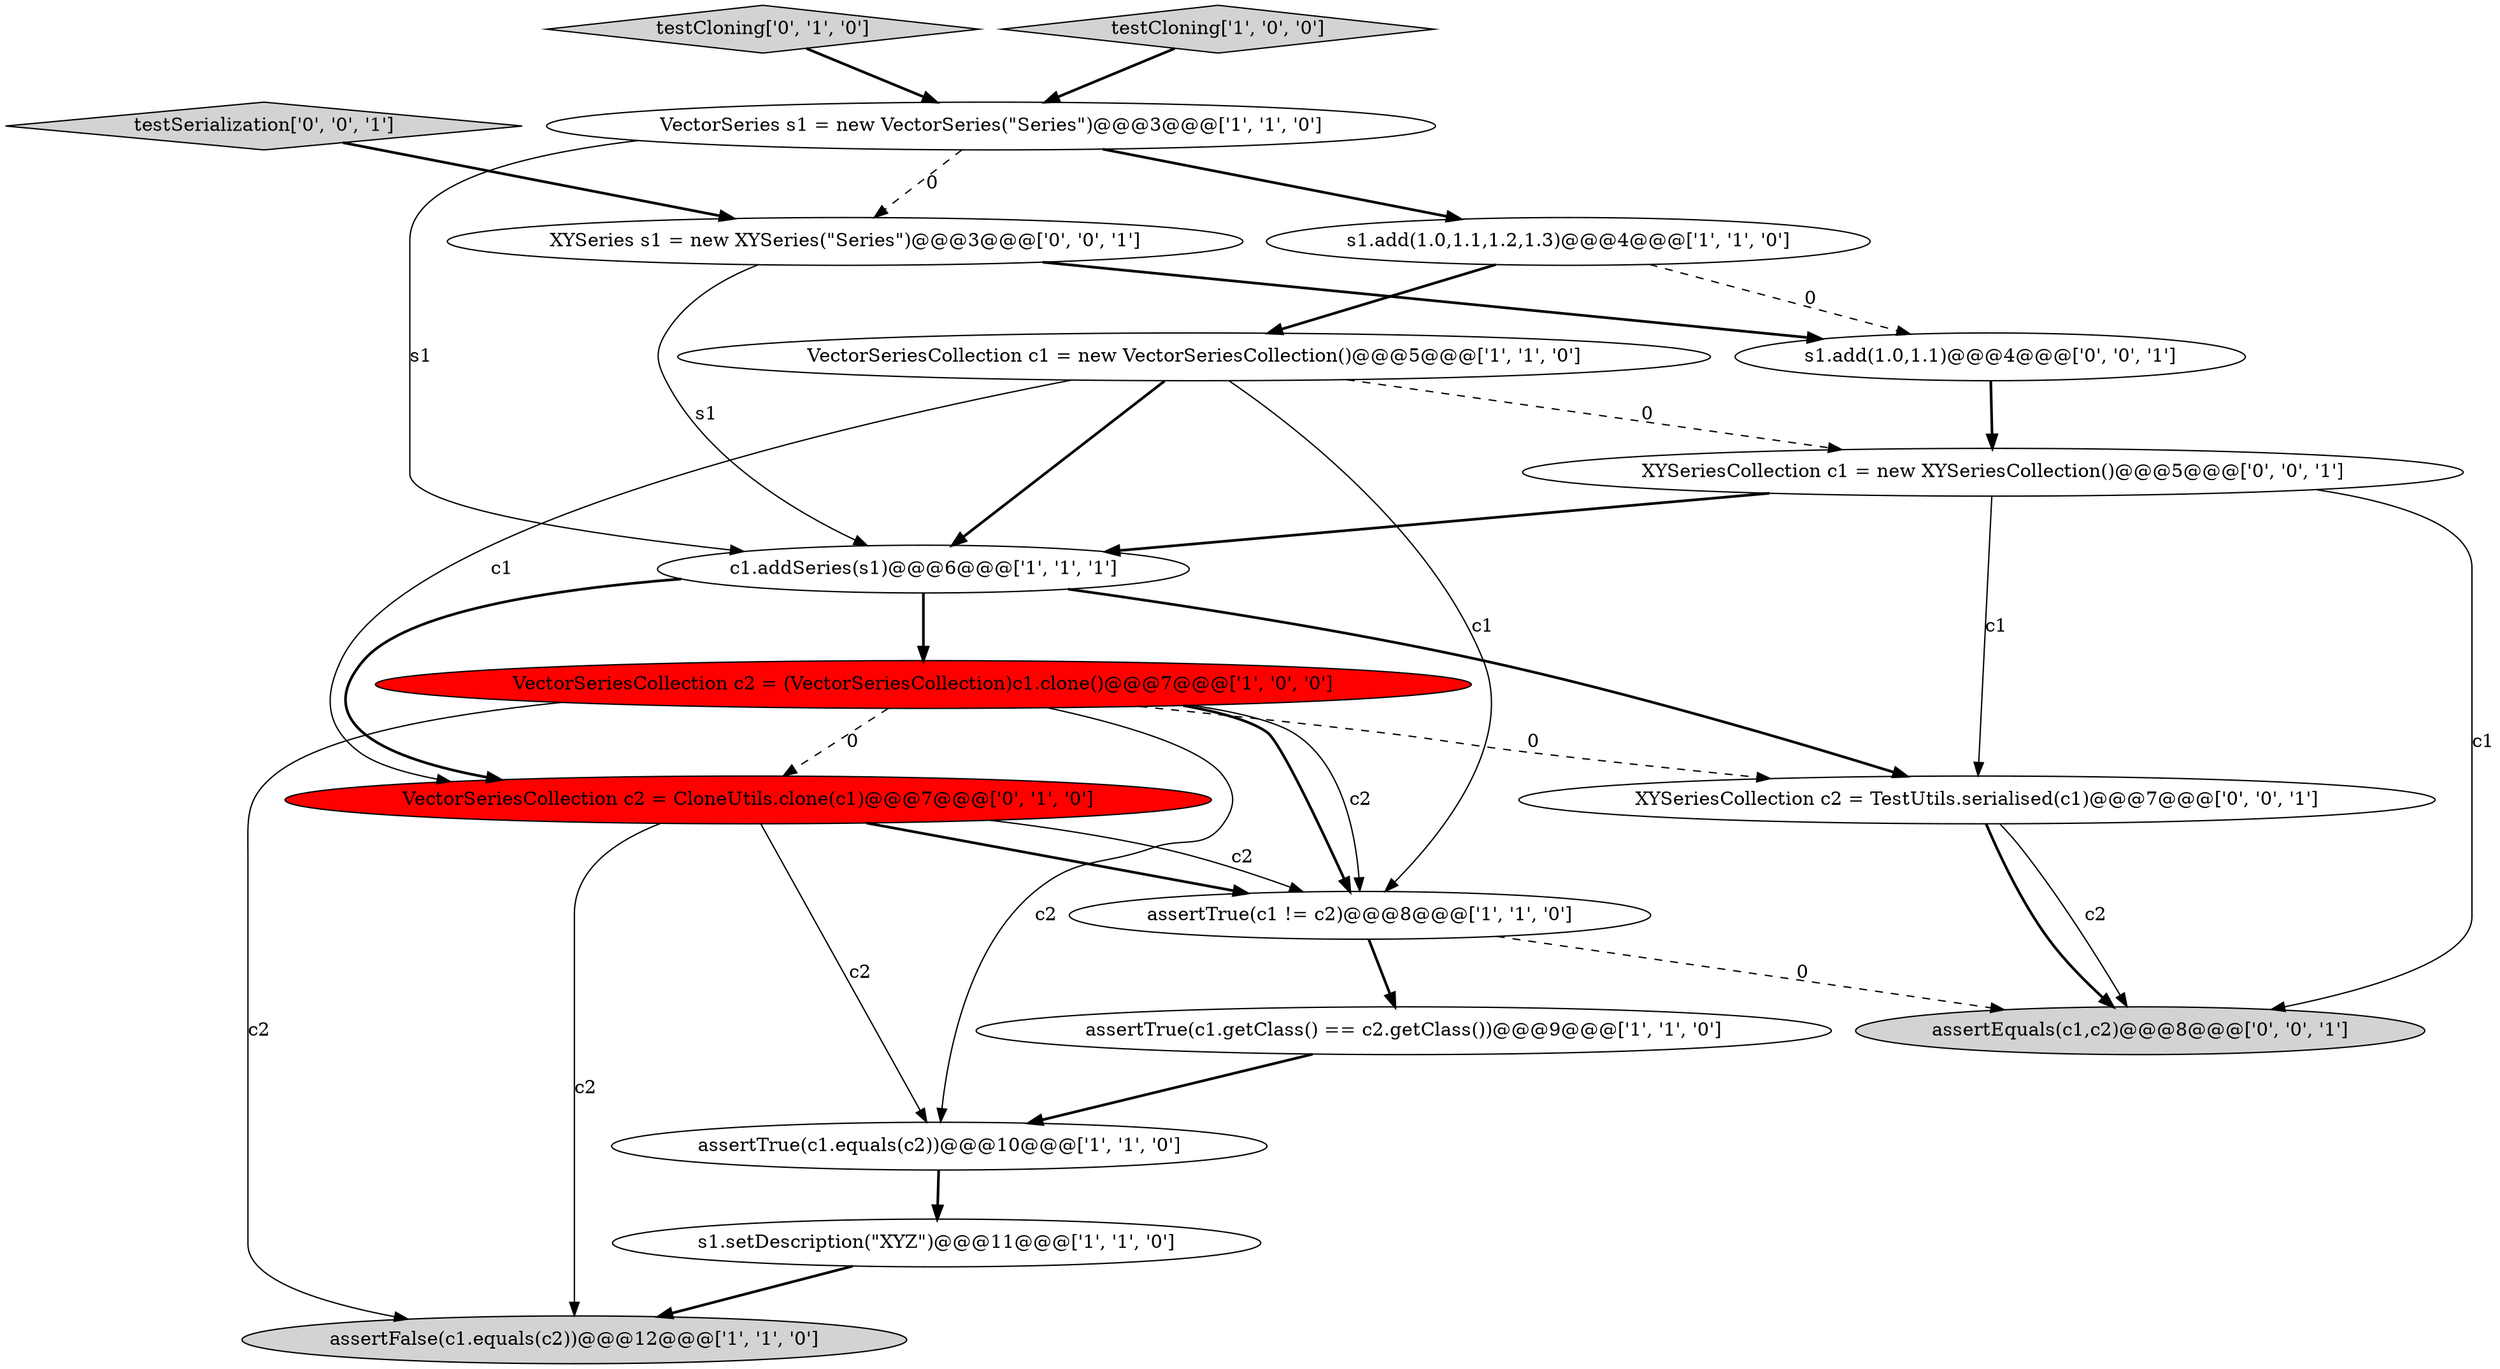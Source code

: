 digraph {
6 [style = filled, label = "assertTrue(c1.getClass() == c2.getClass())@@@9@@@['1', '1', '0']", fillcolor = white, shape = ellipse image = "AAA0AAABBB1BBB"];
12 [style = filled, label = "VectorSeriesCollection c2 = CloneUtils.clone(c1)@@@7@@@['0', '1', '0']", fillcolor = red, shape = ellipse image = "AAA1AAABBB2BBB"];
9 [style = filled, label = "VectorSeriesCollection c2 = (VectorSeriesCollection)c1.clone()@@@7@@@['1', '0', '0']", fillcolor = red, shape = ellipse image = "AAA1AAABBB1BBB"];
14 [style = filled, label = "s1.add(1.0,1.1)@@@4@@@['0', '0', '1']", fillcolor = white, shape = ellipse image = "AAA0AAABBB3BBB"];
0 [style = filled, label = "c1.addSeries(s1)@@@6@@@['1', '1', '1']", fillcolor = white, shape = ellipse image = "AAA0AAABBB1BBB"];
16 [style = filled, label = "XYSeriesCollection c1 = new XYSeriesCollection()@@@5@@@['0', '0', '1']", fillcolor = white, shape = ellipse image = "AAA0AAABBB3BBB"];
15 [style = filled, label = "testSerialization['0', '0', '1']", fillcolor = lightgray, shape = diamond image = "AAA0AAABBB3BBB"];
17 [style = filled, label = "assertEquals(c1,c2)@@@8@@@['0', '0', '1']", fillcolor = lightgray, shape = ellipse image = "AAA0AAABBB3BBB"];
4 [style = filled, label = "assertTrue(c1 != c2)@@@8@@@['1', '1', '0']", fillcolor = white, shape = ellipse image = "AAA0AAABBB1BBB"];
2 [style = filled, label = "VectorSeriesCollection c1 = new VectorSeriesCollection()@@@5@@@['1', '1', '0']", fillcolor = white, shape = ellipse image = "AAA0AAABBB1BBB"];
13 [style = filled, label = "XYSeriesCollection c2 = TestUtils.serialised(c1)@@@7@@@['0', '0', '1']", fillcolor = white, shape = ellipse image = "AAA0AAABBB3BBB"];
8 [style = filled, label = "s1.add(1.0,1.1,1.2,1.3)@@@4@@@['1', '1', '0']", fillcolor = white, shape = ellipse image = "AAA0AAABBB1BBB"];
5 [style = filled, label = "assertTrue(c1.equals(c2))@@@10@@@['1', '1', '0']", fillcolor = white, shape = ellipse image = "AAA0AAABBB1BBB"];
18 [style = filled, label = "XYSeries s1 = new XYSeries(\"Series\")@@@3@@@['0', '0', '1']", fillcolor = white, shape = ellipse image = "AAA0AAABBB3BBB"];
7 [style = filled, label = "VectorSeries s1 = new VectorSeries(\"Series\")@@@3@@@['1', '1', '0']", fillcolor = white, shape = ellipse image = "AAA0AAABBB1BBB"];
11 [style = filled, label = "testCloning['0', '1', '0']", fillcolor = lightgray, shape = diamond image = "AAA0AAABBB2BBB"];
1 [style = filled, label = "s1.setDescription(\"XYZ\")@@@11@@@['1', '1', '0']", fillcolor = white, shape = ellipse image = "AAA0AAABBB1BBB"];
3 [style = filled, label = "testCloning['1', '0', '0']", fillcolor = lightgray, shape = diamond image = "AAA0AAABBB1BBB"];
10 [style = filled, label = "assertFalse(c1.equals(c2))@@@12@@@['1', '1', '0']", fillcolor = lightgray, shape = ellipse image = "AAA0AAABBB1BBB"];
14->16 [style = bold, label=""];
12->5 [style = solid, label="c2"];
0->9 [style = bold, label=""];
16->0 [style = bold, label=""];
7->18 [style = dashed, label="0"];
0->13 [style = bold, label=""];
4->17 [style = dashed, label="0"];
4->6 [style = bold, label=""];
0->12 [style = bold, label=""];
2->4 [style = solid, label="c1"];
9->4 [style = bold, label=""];
12->4 [style = solid, label="c2"];
8->14 [style = dashed, label="0"];
7->8 [style = bold, label=""];
9->5 [style = solid, label="c2"];
15->18 [style = bold, label=""];
16->13 [style = solid, label="c1"];
13->17 [style = solid, label="c2"];
5->1 [style = bold, label=""];
6->5 [style = bold, label=""];
13->17 [style = bold, label=""];
2->0 [style = bold, label=""];
8->2 [style = bold, label=""];
3->7 [style = bold, label=""];
12->4 [style = bold, label=""];
9->4 [style = solid, label="c2"];
2->16 [style = dashed, label="0"];
9->13 [style = dashed, label="0"];
18->0 [style = solid, label="s1"];
16->17 [style = solid, label="c1"];
7->0 [style = solid, label="s1"];
2->12 [style = solid, label="c1"];
9->12 [style = dashed, label="0"];
1->10 [style = bold, label=""];
9->10 [style = solid, label="c2"];
18->14 [style = bold, label=""];
11->7 [style = bold, label=""];
12->10 [style = solid, label="c2"];
}
